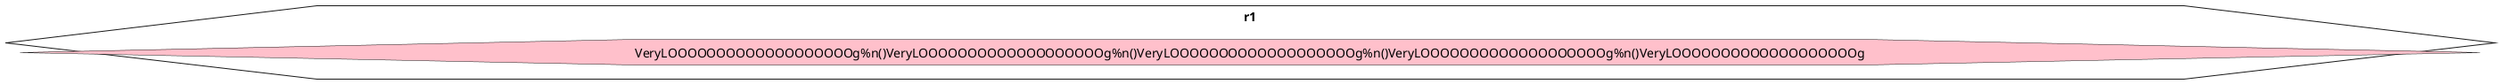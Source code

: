 {
  "sha1": "41dsrl1ezepc5t1vnfguqgnrin3oivk",
  "insertion": {
    "when": "2024-05-30T20:48:20.402Z",
    "url": "https://forum.plantuml.net/12823/accept-hexagon-content-without-overflow-deployment-diagram",
    "user": "plantuml@gmail.com"
  }
}
@startuml
hexagon r1 {
 hexagon #pink "VeryLOOOOOOOOOOOOOOOOOOOg%n()VeryLOOOOOOOOOOOOOOOOOOOg%n()VeryLOOOOOOOOOOOOOOOOOOOg%n()VeryLOOOOOOOOOOOOOOOOOOOg%n()VeryLOOOOOOOOOOOOOOOOOOOg"
}
@enduml

